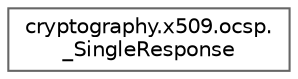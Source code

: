 digraph "Graphical Class Hierarchy"
{
 // LATEX_PDF_SIZE
  bgcolor="transparent";
  edge [fontname=Helvetica,fontsize=10,labelfontname=Helvetica,labelfontsize=10];
  node [fontname=Helvetica,fontsize=10,shape=box,height=0.2,width=0.4];
  rankdir="LR";
  Node0 [id="Node000000",label="cryptography.x509.ocsp.\l_SingleResponse",height=0.2,width=0.4,color="grey40", fillcolor="white", style="filled",URL="$classcryptography_1_1x509_1_1ocsp_1_1___single_response.html",tooltip=" "];
}
